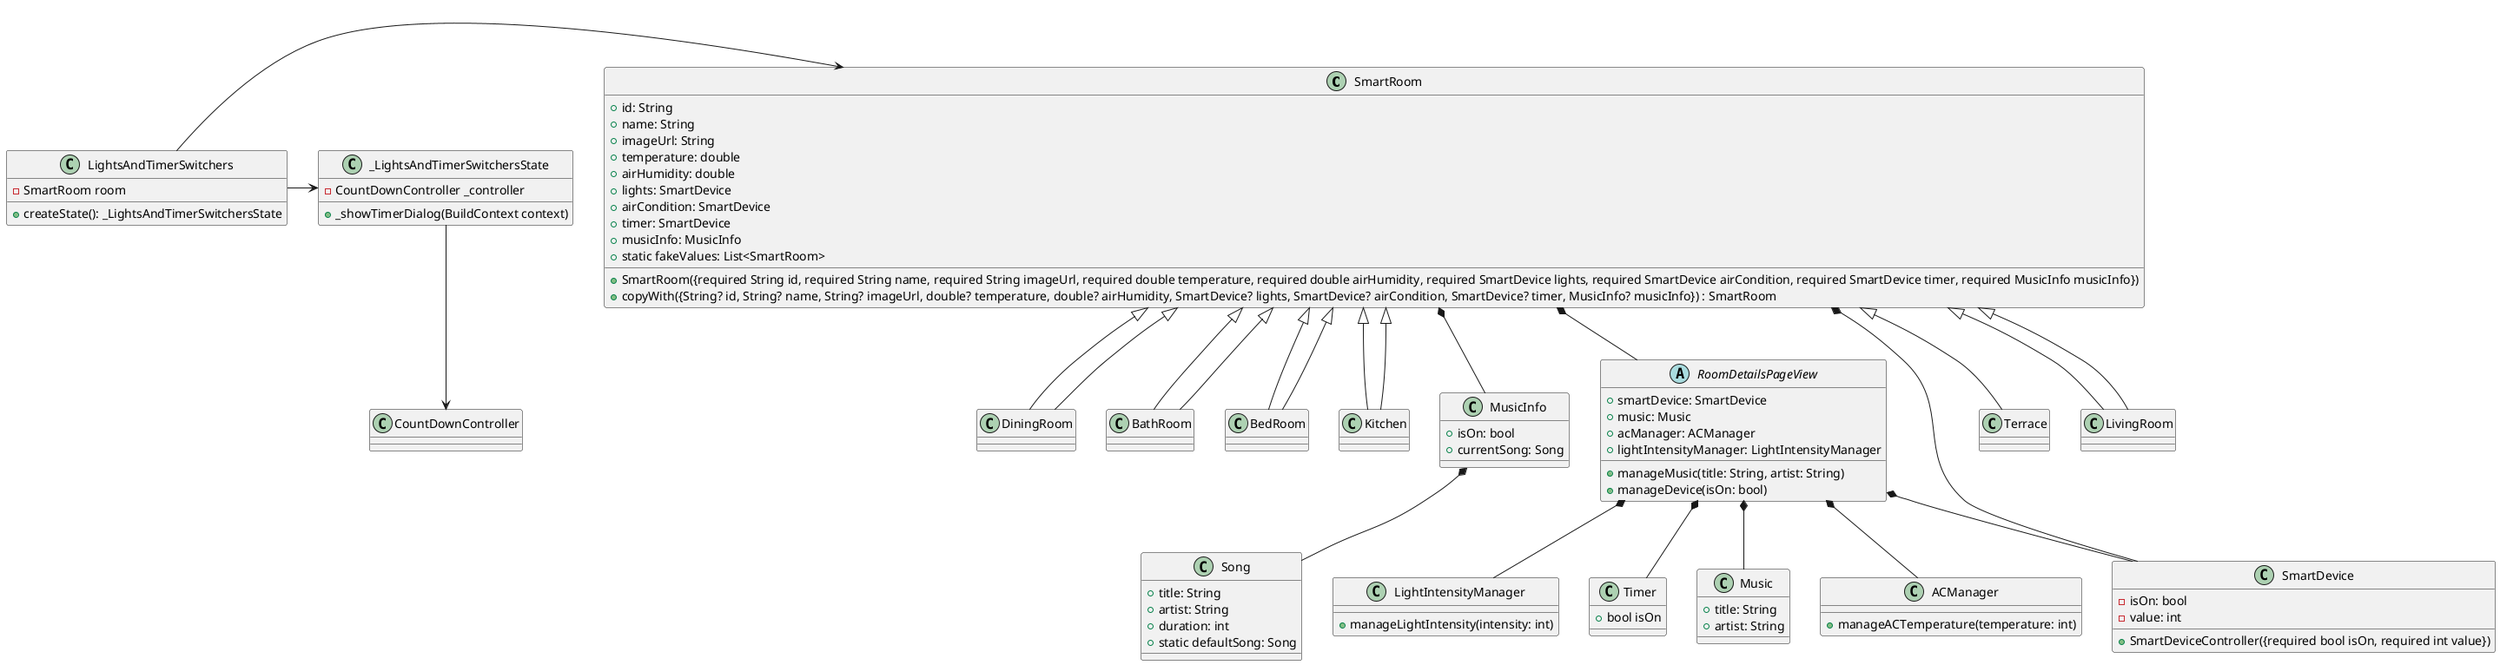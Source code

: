 @startuml  
' Define the SmartRoom class
class SmartRoom {
    +id: String
    +name: String
    +imageUrl: String
    +temperature: double
    +airHumidity: double
    +lights: SmartDevice
    +airCondition: SmartDevice
    +timer: SmartDevice
    +musicInfo: MusicInfo
    +SmartRoom({required String id, required String name, required String imageUrl, required double temperature, required double airHumidity, required SmartDevice lights, required SmartDevice airCondition, required SmartDevice timer, required MusicInfo musicInfo})
    +copyWith({String? id, String? name, String? imageUrl, double? temperature, double? airHumidity, SmartDevice? lights, SmartDevice? airCondition, SmartDevice? timer, MusicInfo? musicInfo}) : SmartRoom
    +static fakeValues: List<SmartRoom>
}

' Define specific rooms as subclasses of Room
class LivingRoom extends SmartRoom {
}

class DiningRoom extends SmartRoom {
}

class BathRoom extends SmartRoom {
}

class BedRoom extends SmartRoom {
}

class Kitchen extends SmartRoom {
}

' Define the Music class storing title and artist name
class Music {
    +title: String
    +artist: String
}

' Define the MusicInfo class
class MusicInfo {
    +isOn: bool
    +currentSong: Song
}

' Define the Song class
class Song {
    +title: String
    +artist: String
    +duration: int
    +static defaultSong: Song
}



' Define separate classes to manage AC temperature and light intensity
class ACManager {
    +manageACTemperature(temperature: int)
}

class LightIntensityManager {
    +manageLightIntensity(intensity: int)
}

' Define the abstract RoomDetailsPageView class that manages SmartDevice, Music, AC temperature, and light intensity
abstract class RoomDetailsPageView {
    +smartDevice: SmartDevice
    +music: Music
    +acManager: ACManager
    +lightIntensityManager: LightIntensityManager
    +manageMusic(title: String, artist: String)
    +manageDevice(isOn: bool)
}

' Define the SmartDevice class
class SmartDevice {
    -isOn: bool
    -value: int
    +SmartDeviceController({required bool isOn, required int value})
}

class LightsAndTimerSwitchers {
  - SmartRoom room
  + createState(): _LightsAndTimerSwitchersState
}

class _LightsAndTimerSwitchersState {
  - CountDownController _controller
  + _showTimerDialog(BuildContext context)
}


class Timer {
  + bool isOn
}

LightsAndTimerSwitchers -> SmartRoom
_LightsAndTimerSwitchersState --> CountDownController
LightsAndTimerSwitchers -> _LightsAndTimerSwitchersState

' Define the relationships
SmartRoom <|-- LivingRoom
SmartRoom <|-- DiningRoom
SmartRoom <|-- BathRoom
SmartRoom <|-- BedRoom
SmartRoom <|-- Kitchen
SmartRoom <|-- Terrace

RoomDetailsPageView *-- SmartDevice
RoomDetailsPageView *-- Music
RoomDetailsPageView *-- ACManager
RoomDetailsPageView *-- LightIntensityManager
RoomDetailsPageView *-- Timer
SmartRoom *-- RoomDetailsPageView
SmartRoom *-- SmartDevice
SmartRoom *-- MusicInfo
MusicInfo *-- Song

@enduml

' @startuml

' ' Define the abstract Room class with common attributes and methods
' abstract class Room {
'     +name: String
'     +airHumidity: int
'     +temperature: int
'     +timer: int
'     +setAirHumidity(humidity: int)
'     +setTimer(time: int)
' }

' ' Define specific rooms as subclasses of Room
' class LivingRoom extends Room {
' }

' class DiningRoom extends Room {
' }

' class BathRoom extends Room {
' }

' class BedRoom extends Room {
' }

' class Kitchen extends Room {
' }

' ' Define the SmartDevice class with on and off features
' class SmartDevice {
'     +isOn: bool
'     +turnOn() : void
'     +turnOff() : void
' }

' ' Define the Music class storing title and artist name
' class Music {
'     +title: String
'     +artist: String
'     +thumbUrl: String
' }

' ' Define separate classes to manage AC temperature and light intensity
' class ACManager {
'     +manageACTemperature(temperature: int)
' }

' class LightIntensityManager {
'     +manageLightIntensity(intensity: int)
' }

' ' Define the abstract RoomDetailsPageView class that manages SmartDevice, Music, AC temperature, and light intensity
' abstract class RoomDetailsPageView {
'     +smartDevice: SmartDevice
'     +music: Music
'     +acManager: ACManager
'     +lightIntensityManager: LightIntensityManager
'     +manageMusic(title: String, artist: String)
'     +manageDevice(isOn: bool)
' }

' ' Define the SmartDeviceController class
' class SmartDeviceController {
'     -isOn: bool
'     -value: int
'     +SmartDeviceController({required bool isOn, required int value})
' }

' ' Define the relationships
' Room <|-- LivingRoom
' Room <|-- DiningRoom
' Room <|-- BathRoom
' Room <|-- BedRoom
' Room <|-- Kitchen

' RoomDetailsPageView *-- SmartDevice
' RoomDetailsPageView *-- Music
' RoomDetailsPageView *-- ACManager
' RoomDetailsPageView *-- LightIntensityManager
' Room *-- RoomDetailsPageView
' SmartDeviceController *-- SmartDevice

' @enduml
